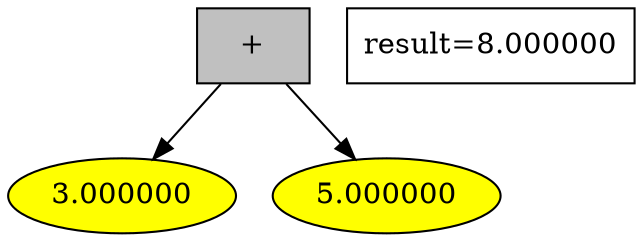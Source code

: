 digraph G {
1 [style = filled, label="+", shape = box, fillcolor="grey"];
1->0;
0 [style = filled, label="3.000000", fillcolor="yellow"];
1->2;
2 [style = filled, label="5.000000", fillcolor="yellow"];
"result=8.000000" [shape=box];
}
